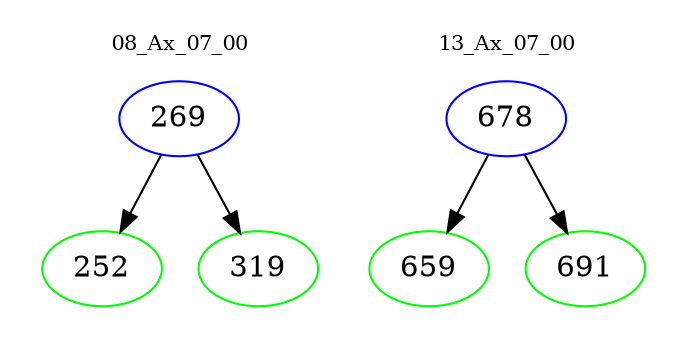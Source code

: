 digraph{
subgraph cluster_0 {
color = white
label = "08_Ax_07_00";
fontsize=10;
T0_269 [label="269", color="blue"]
T0_269 -> T0_252 [color="black"]
T0_252 [label="252", color="green"]
T0_269 -> T0_319 [color="black"]
T0_319 [label="319", color="green"]
}
subgraph cluster_1 {
color = white
label = "13_Ax_07_00";
fontsize=10;
T1_678 [label="678", color="blue"]
T1_678 -> T1_659 [color="black"]
T1_659 [label="659", color="green"]
T1_678 -> T1_691 [color="black"]
T1_691 [label="691", color="green"]
}
}
